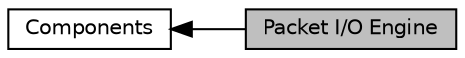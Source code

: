 digraph "Packet I/O Engine"
{
  edge [fontname="Helvetica",fontsize="10",labelfontname="Helvetica",labelfontsize="10"];
  node [fontname="Helvetica",fontsize="10",shape=record];
  rankdir=LR;
  Node1 [label="Components",height=0.2,width=0.4,color="black", fillcolor="white", style="filled",URL="$group__compnt.html"];
  Node0 [label="Packet I/O Engine",height=0.2,width=0.4,color="black", fillcolor="grey75", style="filled", fontcolor="black"];
  Node1->Node0 [shape=plaintext, dir="back", style="solid"];
}
